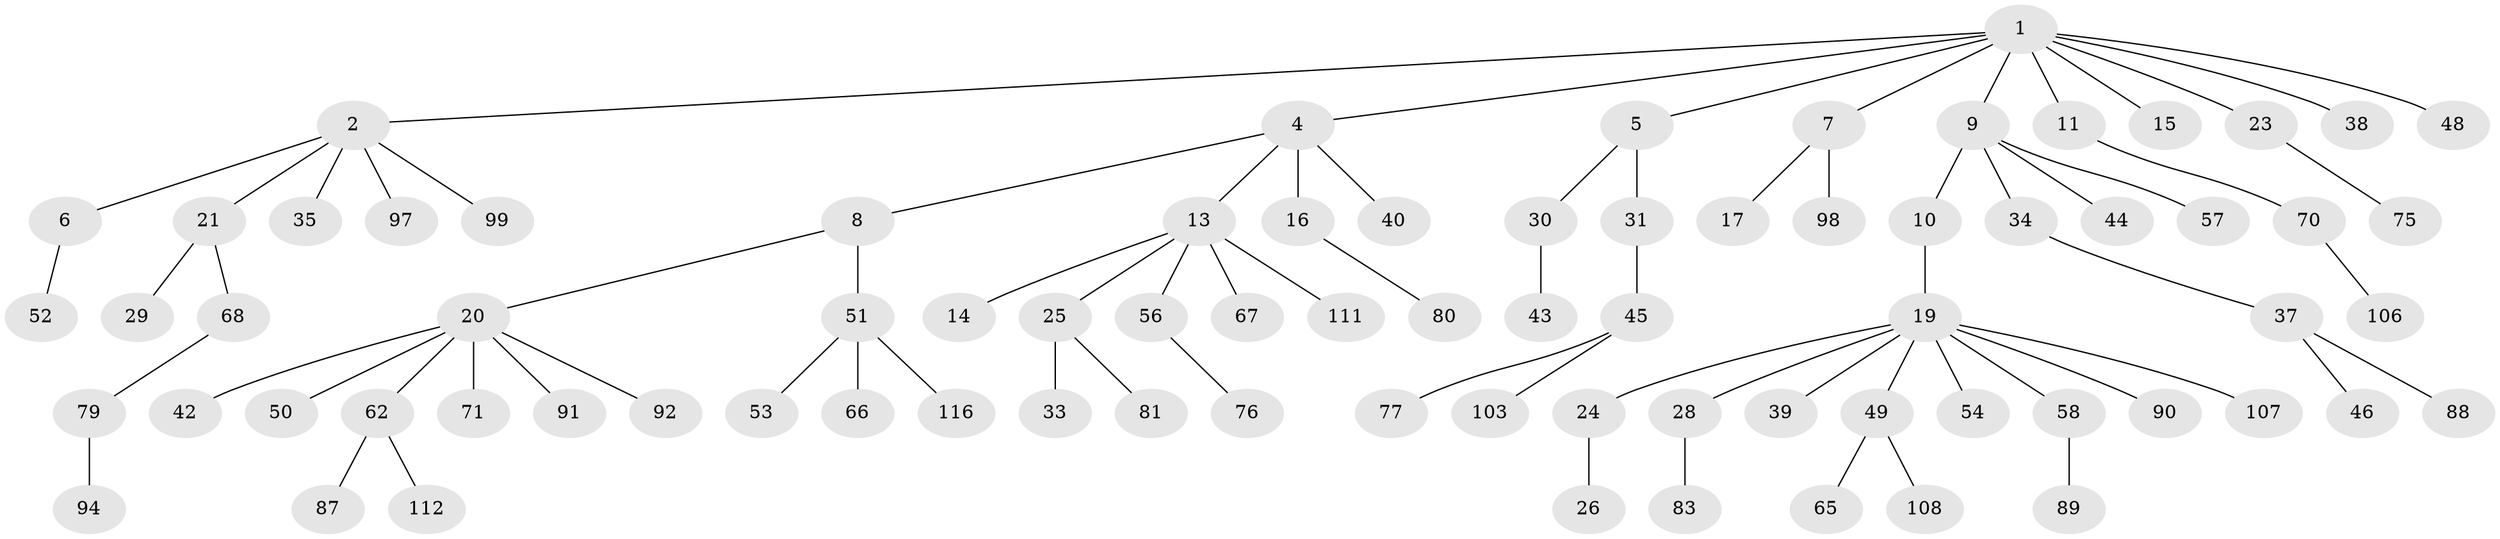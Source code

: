 // original degree distribution, {5: 0.05172413793103448, 7: 0.008620689655172414, 6: 0.02586206896551724, 4: 0.05172413793103448, 2: 0.2672413793103448, 3: 0.08620689655172414, 1: 0.5086206896551724}
// Generated by graph-tools (version 1.1) at 2025/42/03/06/25 10:42:02]
// undirected, 79 vertices, 78 edges
graph export_dot {
graph [start="1"]
  node [color=gray90,style=filled];
  1 [super="+3"];
  2 [super="+27"];
  4 [super="+60"];
  5 [super="+74"];
  6;
  7 [super="+12"];
  8;
  9 [super="+63"];
  10 [super="+32"];
  11 [super="+59"];
  13 [super="+18"];
  14;
  15;
  16;
  17;
  19 [super="+22"];
  20 [super="+41"];
  21;
  23;
  24;
  25 [super="+72"];
  26;
  28;
  29 [super="+78"];
  30 [super="+61"];
  31;
  33 [super="+36"];
  34 [super="+115"];
  35 [super="+73"];
  37 [super="+47"];
  38;
  39;
  40 [super="+85"];
  42 [super="+100"];
  43;
  44;
  45 [super="+105"];
  46 [super="+114"];
  48;
  49 [super="+55"];
  50;
  51 [super="+113"];
  52 [super="+64"];
  53;
  54;
  56;
  57;
  58;
  62 [super="+95"];
  65;
  66 [super="+101"];
  67 [super="+110"];
  68 [super="+69"];
  70 [super="+84"];
  71;
  75;
  76 [super="+82"];
  77 [super="+86"];
  79 [super="+96"];
  80 [super="+93"];
  81;
  83 [super="+109"];
  87;
  88;
  89;
  90 [super="+104"];
  91;
  92;
  94;
  97;
  98 [super="+102"];
  99;
  103;
  106;
  107;
  108;
  111;
  112;
  116;
  1 -- 2;
  1 -- 7;
  1 -- 23;
  1 -- 48;
  1 -- 4;
  1 -- 5;
  1 -- 38;
  1 -- 9;
  1 -- 11;
  1 -- 15;
  2 -- 6;
  2 -- 21;
  2 -- 99;
  2 -- 97;
  2 -- 35;
  4 -- 8;
  4 -- 13;
  4 -- 16;
  4 -- 40;
  5 -- 30;
  5 -- 31;
  6 -- 52;
  7 -- 17;
  7 -- 98;
  8 -- 20;
  8 -- 51;
  9 -- 10;
  9 -- 34;
  9 -- 44;
  9 -- 57;
  10 -- 19;
  11 -- 70;
  13 -- 14;
  13 -- 25;
  13 -- 67;
  13 -- 56;
  13 -- 111;
  16 -- 80;
  19 -- 39;
  19 -- 54;
  19 -- 107;
  19 -- 49;
  19 -- 58;
  19 -- 24;
  19 -- 90;
  19 -- 28;
  20 -- 42;
  20 -- 71;
  20 -- 50;
  20 -- 91;
  20 -- 92;
  20 -- 62;
  21 -- 29;
  21 -- 68;
  23 -- 75;
  24 -- 26;
  25 -- 33;
  25 -- 81;
  28 -- 83;
  30 -- 43;
  31 -- 45;
  34 -- 37;
  37 -- 46;
  37 -- 88;
  45 -- 77;
  45 -- 103;
  49 -- 108;
  49 -- 65;
  51 -- 53;
  51 -- 66;
  51 -- 116;
  56 -- 76;
  58 -- 89;
  62 -- 87;
  62 -- 112;
  68 -- 79;
  70 -- 106;
  79 -- 94;
}
